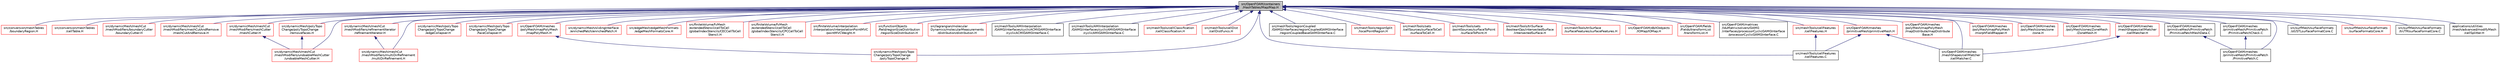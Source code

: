 digraph "src/OpenFOAM/containers/HashTables/Map/Map.H"
{
  bgcolor="transparent";
  edge [fontname="Helvetica",fontsize="10",labelfontname="Helvetica",labelfontsize="10"];
  node [fontname="Helvetica",fontsize="10",shape=record];
  Node57 [label="src/OpenFOAM/containers\l/HashTables/Map/Map.H",height=0.2,width=0.4,color="black", fillcolor="grey75", style="filled", fontcolor="black"];
  Node57 -> Node58 [dir="back",color="midnightblue",fontsize="10",style="solid",fontname="Helvetica"];
  Node58 [label="src/conversion/meshTables\l/boundaryRegion.H",height=0.2,width=0.4,color="red",URL="$a00209.html"];
  Node57 -> Node66 [dir="back",color="midnightblue",fontsize="10",style="solid",fontname="Helvetica"];
  Node66 [label="src/conversion/meshTables\l/cellTable.H",height=0.2,width=0.4,color="red",URL="$a00215.html"];
  Node57 -> Node74 [dir="back",color="midnightblue",fontsize="10",style="solid",fontname="Helvetica"];
  Node74 [label="src/dynamicMesh/meshCut\l/meshModifiers/boundaryCutter\l/boundaryCutter.H",height=0.2,width=0.4,color="red",URL="$a00512.html"];
  Node57 -> Node76 [dir="back",color="midnightblue",fontsize="10",style="solid",fontname="Helvetica"];
  Node76 [label="src/dynamicMesh/meshCut\l/meshModifiers/meshCutAndRemove\l/meshCutAndRemove.H",height=0.2,width=0.4,color="red",URL="$a00518.html"];
  Node57 -> Node78 [dir="back",color="midnightblue",fontsize="10",style="solid",fontname="Helvetica"];
  Node78 [label="src/dynamicMesh/meshCut\l/meshModifiers/meshCutter\l/meshCutter.H",height=0.2,width=0.4,color="red",URL="$a00524.html"];
  Node78 -> Node80 [dir="back",color="midnightblue",fontsize="10",style="solid",fontname="Helvetica"];
  Node80 [label="src/dynamicMesh/meshCut\l/meshModifiers/undoableMeshCutter\l/undoableMeshCutter.H",height=0.2,width=0.4,color="red",URL="$a00542.html"];
  Node57 -> Node84 [dir="back",color="midnightblue",fontsize="10",style="solid",fontname="Helvetica"];
  Node84 [label="src/dynamicMesh/meshCut\l/meshModifiers/multiDirRefinement\l/multiDirRefinement.H",height=0.2,width=0.4,color="red",URL="$a00530.html"];
  Node57 -> Node85 [dir="back",color="midnightblue",fontsize="10",style="solid",fontname="Helvetica"];
  Node85 [label="src/dynamicMesh/meshCut\l/meshModifiers/refinementIterator\l/refinementIterator.H",height=0.2,width=0.4,color="red",URL="$a00536.html"];
  Node85 -> Node84 [dir="back",color="midnightblue",fontsize="10",style="solid",fontname="Helvetica"];
  Node57 -> Node80 [dir="back",color="midnightblue",fontsize="10",style="solid",fontname="Helvetica"];
  Node57 -> Node86 [dir="back",color="midnightblue",fontsize="10",style="solid",fontname="Helvetica"];
  Node86 [label="src/dynamicMesh/polyTopo\lChange/polyTopoChange\l/polyTopoChange.H",height=0.2,width=0.4,color="red",URL="$a00791.html"];
  Node57 -> Node155 [dir="back",color="midnightblue",fontsize="10",style="solid",fontname="Helvetica"];
  Node155 [label="src/dynamicMesh/polyTopo\lChange/polyTopoChange\l/edgeCollapser.H",height=0.2,width=0.4,color="red",URL="$a00743.html"];
  Node57 -> Node156 [dir="back",color="midnightblue",fontsize="10",style="solid",fontname="Helvetica"];
  Node156 [label="src/dynamicMesh/polyTopo\lChange/polyTopoChange\l/faceCollapser.H",height=0.2,width=0.4,color="red",URL="$a00749.html"];
  Node57 -> Node157 [dir="back",color="midnightblue",fontsize="10",style="solid",fontname="Helvetica"];
  Node157 [label="src/dynamicMesh/polyTopo\lChange/polyTopoChange\l/removeFaces.H",height=0.2,width=0.4,color="red",URL="$a00827.html"];
  Node157 -> Node80 [dir="back",color="midnightblue",fontsize="10",style="solid",fontname="Helvetica"];
  Node57 -> Node171 [dir="back",color="midnightblue",fontsize="10",style="solid",fontname="Helvetica"];
  Node171 [label="src/dynamicMesh/slidingInterface\l/enrichedPatch/enrichedPatch.H",height=0.2,width=0.4,color="red",URL="$a00887.html"];
  Node57 -> Node178 [dir="back",color="midnightblue",fontsize="10",style="solid",fontname="Helvetica"];
  Node178 [label="src/edgeMesh/edgeMeshFormats\l/edgeMeshFormatsCore.H",height=0.2,width=0.4,color="red",URL="$a00938.html"];
  Node57 -> Node228 [dir="back",color="midnightblue",fontsize="10",style="solid",fontname="Helvetica"];
  Node228 [label="src/finiteVolume/fvMesh\l/extendedStencil/cellToCell\l/globalIndexStencils/CECCellToCell\lStencil.H",height=0.2,width=0.4,color="red",URL="$a03530.html"];
  Node57 -> Node234 [dir="back",color="midnightblue",fontsize="10",style="solid",fontname="Helvetica"];
  Node234 [label="src/finiteVolume/fvMesh\l/extendedStencil/cellToCell\l/globalIndexStencils/CPCCellToCell\lStencil.H",height=0.2,width=0.4,color="red",URL="$a03548.html"];
  Node57 -> Node239 [dir="back",color="midnightblue",fontsize="10",style="solid",fontname="Helvetica"];
  Node239 [label="src/finiteVolume/interpolation\l/interpolation/interpolationPointMVC\l/pointMVCWeight.H",height=0.2,width=0.4,color="red",URL="$a04046.html"];
  Node57 -> Node244 [dir="back",color="midnightblue",fontsize="10",style="solid",fontname="Helvetica"];
  Node244 [label="src/functionObjects\l/field/regionSizeDistribution\l/regionSizeDistribution.H",height=0.2,width=0.4,color="red",URL="$a04784.html"];
  Node57 -> Node247 [dir="back",color="midnightblue",fontsize="10",style="solid",fontname="Helvetica"];
  Node247 [label="src/lagrangian/molecular\lDynamics/molecularMeasurements\l/distribution/distribution.H",height=0.2,width=0.4,color="red",URL="$a07076.html"];
  Node57 -> Node250 [dir="back",color="midnightblue",fontsize="10",style="solid",fontname="Helvetica"];
  Node250 [label="src/meshTools/AMIInterpolation\l/GAMG/interfaces/cyclicACMIGAMGInterface\l/cyclicACMIGAMGInterface.C",height=0.2,width=0.4,color="black",URL="$a08006.html"];
  Node57 -> Node251 [dir="back",color="midnightblue",fontsize="10",style="solid",fontname="Helvetica"];
  Node251 [label="src/meshTools/AMIInterpolation\l/GAMG/interfaces/cyclicAMIGAMGInterface\l/cyclicAMIGAMGInterface.C",height=0.2,width=0.4,color="black",URL="$a08012.html"];
  Node57 -> Node252 [dir="back",color="midnightblue",fontsize="10",style="solid",fontname="Helvetica"];
  Node252 [label="src/meshTools/cellClassification\l/cellClassification.H",height=0.2,width=0.4,color="red",URL="$a08102.html"];
  Node57 -> Node259 [dir="back",color="midnightblue",fontsize="10",style="solid",fontname="Helvetica"];
  Node259 [label="src/meshTools/cellDist\l/cellDistFuncs.H",height=0.2,width=0.4,color="red",URL="$a08117.html"];
  Node57 -> Node273 [dir="back",color="midnightblue",fontsize="10",style="solid",fontname="Helvetica"];
  Node273 [label="src/meshTools/cellFeatures\l/cellFeatures.H",height=0.2,width=0.4,color="red",URL="$a08156.html"];
  Node273 -> Node276 [dir="back",color="midnightblue",fontsize="10",style="solid",fontname="Helvetica"];
  Node276 [label="src/meshTools/cellFeatures\l/cellFeatures.C",height=0.2,width=0.4,color="black",URL="$a08153.html"];
  Node57 -> Node276 [dir="back",color="midnightblue",fontsize="10",style="solid",fontname="Helvetica"];
  Node57 -> Node278 [dir="back",color="midnightblue",fontsize="10",style="solid",fontname="Helvetica"];
  Node278 [label="src/meshTools/regionCoupled\l/GAMG/interfaces/regionCoupledGAMGInterface\l/regionCoupledBaseGAMGInterface.C",height=0.2,width=0.4,color="black",URL="$a08393.html"];
  Node57 -> Node279 [dir="back",color="midnightblue",fontsize="10",style="solid",fontname="Helvetica"];
  Node279 [label="src/meshTools/regionSplit\l/localPointRegion.H",height=0.2,width=0.4,color="red",URL="$a08453.html"];
  Node57 -> Node284 [dir="back",color="midnightblue",fontsize="10",style="solid",fontname="Helvetica"];
  Node284 [label="src/meshTools/sets\l/cellSources/surfaceToCell\l/surfaceToCell.H",height=0.2,width=0.4,color="red",URL="$a08642.html"];
  Node57 -> Node285 [dir="back",color="midnightblue",fontsize="10",style="solid",fontname="Helvetica"];
  Node285 [label="src/meshTools/sets\l/pointSources/surfaceToPoint\l/surfaceToPoint.H",height=0.2,width=0.4,color="red",URL="$a08792.html"];
  Node57 -> Node287 [dir="back",color="midnightblue",fontsize="10",style="solid",fontname="Helvetica"];
  Node287 [label="src/meshTools/triSurface\l/booleanOps/intersectedSurface\l/intersectedSurface.H",height=0.2,width=0.4,color="red",URL="$a08882.html"];
  Node57 -> Node290 [dir="back",color="midnightblue",fontsize="10",style="solid",fontname="Helvetica"];
  Node290 [label="src/meshTools/triSurface\l/surfaceFeatures/surfaceFeatures.H",height=0.2,width=0.4,color="red",URL="$a08912.html"];
  Node57 -> Node292 [dir="back",color="midnightblue",fontsize="10",style="solid",fontname="Helvetica"];
  Node292 [label="src/OpenFOAM/db/IOobjects\l/IOMap/IOMap.H",height=0.2,width=0.4,color="red",URL="$a09770.html"];
  Node57 -> Node295 [dir="back",color="midnightblue",fontsize="10",style="solid",fontname="Helvetica"];
  Node295 [label="src/OpenFOAM/fields\l/Fields/transformList\l/transformList.H",height=0.2,width=0.4,color="red",URL="$a10457.html",tooltip="Spatial transformation functions for primitive fields. "];
  Node57 -> Node585 [dir="back",color="midnightblue",fontsize="10",style="solid",fontname="Helvetica"];
  Node585 [label="src/OpenFOAM/matrices\l/lduMatrix/solvers/GAMG\l/interfaces/processorCyclicGAMGInterface\l/processorCyclicGAMGInterface.C",height=0.2,width=0.4,color="black",URL="$a11555.html"];
  Node57 -> Node586 [dir="back",color="midnightblue",fontsize="10",style="solid",fontname="Helvetica"];
  Node586 [label="src/OpenFOAM/meshes\l/meshShapes/cellMatcher\l/cellMatcher.H",height=0.2,width=0.4,color="red",URL="$a11963.html"];
  Node586 -> Node587 [dir="back",color="midnightblue",fontsize="10",style="solid",fontname="Helvetica"];
  Node587 [label="src/OpenFOAM/meshes\l/meshShapes/cellMatcher\l/cellMatcher.C",height=0.2,width=0.4,color="black",URL="$a11960.html"];
  Node57 -> Node587 [dir="back",color="midnightblue",fontsize="10",style="solid",fontname="Helvetica"];
  Node57 -> Node610 [dir="back",color="midnightblue",fontsize="10",style="solid",fontname="Helvetica"];
  Node610 [label="src/OpenFOAM/meshes\l/polyMesh/mapPolyMesh\l/mapDistribute/mapDistribute\lBase.H",height=0.2,width=0.4,color="red",URL="$a12341.html"];
  Node57 -> Node615 [dir="back",color="midnightblue",fontsize="10",style="solid",fontname="Helvetica"];
  Node615 [label="src/OpenFOAM/meshes\l/polyMesh/mapPolyMesh\l/mapPolyMesh.H",height=0.2,width=0.4,color="red",URL="$a12365.html"];
  Node615 -> Node86 [dir="back",color="midnightblue",fontsize="10",style="solid",fontname="Helvetica"];
  Node57 -> Node705 [dir="back",color="midnightblue",fontsize="10",style="solid",fontname="Helvetica"];
  Node705 [label="src/OpenFOAM/meshes\l/polyMesh/mapPolyMesh\l/morphFieldMapper.H",height=0.2,width=0.4,color="red",URL="$a12371.html"];
  Node57 -> Node725 [dir="back",color="midnightblue",fontsize="10",style="solid",fontname="Helvetica"];
  Node725 [label="src/OpenFOAM/meshes\l/polyMesh/zones/zone\l/zone.H",height=0.2,width=0.4,color="red",URL="$a12584.html"];
  Node57 -> Node2745 [dir="back",color="midnightblue",fontsize="10",style="solid",fontname="Helvetica"];
  Node2745 [label="src/OpenFOAM/meshes\l/polyMesh/zones/ZoneMesh\l/ZoneMesh.H",height=0.2,width=0.4,color="red",URL="$a12608.html"];
  Node57 -> Node2747 [dir="back",color="midnightblue",fontsize="10",style="solid",fontname="Helvetica"];
  Node2747 [label="src/OpenFOAM/meshes\l/primitiveMesh/primitiveMesh.H",height=0.2,width=0.4,color="red",URL="$a12650.html"];
  Node2747 -> Node276 [dir="back",color="midnightblue",fontsize="10",style="solid",fontname="Helvetica"];
  Node2747 -> Node587 [dir="back",color="midnightblue",fontsize="10",style="solid",fontname="Helvetica"];
  Node57 -> Node2775 [dir="back",color="midnightblue",fontsize="10",style="solid",fontname="Helvetica"];
  Node2775 [label="src/OpenFOAM/meshes\l/primitiveMesh/PrimitivePatch\l/PrimitivePatch.C",height=0.2,width=0.4,color="black",URL="$a12716.html"];
  Node57 -> Node2776 [dir="back",color="midnightblue",fontsize="10",style="solid",fontname="Helvetica"];
  Node2776 [label="src/OpenFOAM/meshes\l/primitiveMesh/PrimitivePatch\l/PrimitivePatchMeshData.C",height=0.2,width=0.4,color="black",URL="$a12740.html"];
  Node2776 -> Node2775 [dir="back",color="midnightblue",fontsize="10",style="solid",fontname="Helvetica"];
  Node57 -> Node2777 [dir="back",color="midnightblue",fontsize="10",style="solid",fontname="Helvetica"];
  Node2777 [label="src/OpenFOAM/meshes\l/primitiveMesh/PrimitivePatch\l/PrimitivePatchCheck.C",height=0.2,width=0.4,color="black",URL="$a12728.html",tooltip="Checks topology of the patch. "];
  Node2777 -> Node2775 [dir="back",color="midnightblue",fontsize="10",style="solid",fontname="Helvetica"];
  Node57 -> Node2778 [dir="back",color="midnightblue",fontsize="10",style="solid",fontname="Helvetica"];
  Node2778 [label="src/surfMesh/surfaceFormats\l/stl/STLsurfaceFormatCore.C",height=0.2,width=0.4,color="black",URL="$a15509.html"];
  Node57 -> Node2779 [dir="back",color="midnightblue",fontsize="10",style="solid",fontname="Helvetica"];
  Node2779 [label="src/surfMesh/surfaceFormats\l/surfaceFormatsCore.H",height=0.2,width=0.4,color="red",URL="$a15527.html"];
  Node57 -> Node2826 [dir="back",color="midnightblue",fontsize="10",style="solid",fontname="Helvetica"];
  Node2826 [label="src/surfMesh/surfaceFormats\l/tri/TRIsurfaceFormatCore.C",height=0.2,width=0.4,color="black",URL="$a15536.html"];
  Node57 -> Node2858 [dir="back",color="midnightblue",fontsize="10",style="solid",fontname="Helvetica"];
  Node2858 [label="applications/utilities\l/mesh/advanced/modifyMesh\l/cellSplitter.H",height=0.2,width=0.4,color="black",URL="$a18251.html"];
}

